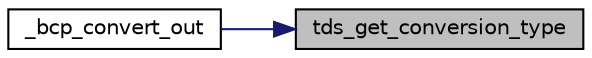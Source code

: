 digraph "tds_get_conversion_type"
{
 // LATEX_PDF_SIZE
  edge [fontname="Helvetica",fontsize="10",labelfontname="Helvetica",labelfontsize="10"];
  node [fontname="Helvetica",fontsize="10",shape=record];
  rankdir="RL";
  Node1 [label="tds_get_conversion_type",height=0.2,width=0.4,color="black", fillcolor="grey75", style="filled", fontcolor="black",tooltip="Return type suitable for conversions (convert all nullable types to fixed type)"];
  Node1 -> Node2 [dir="back",color="midnightblue",fontsize="10",style="solid",fontname="Helvetica"];
  Node2 [label="_bcp_convert_out",height=0.2,width=0.4,color="black", fillcolor="white", style="filled",URL="$a01400.html#a230fa5b56ae4e3509a69bd266495732b",tooltip="Convert column for output (usually to a file) Conversion is slightly different from input as:"];
}
